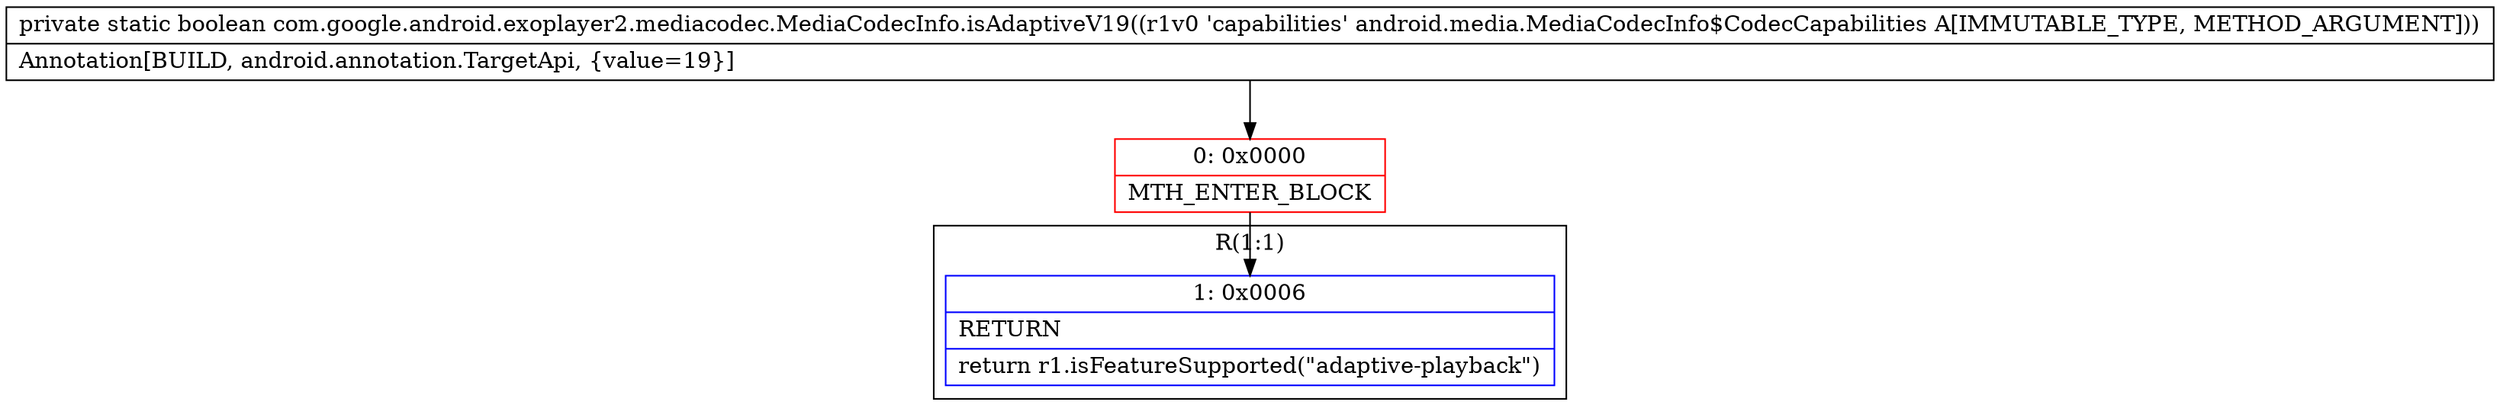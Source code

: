 digraph "CFG forcom.google.android.exoplayer2.mediacodec.MediaCodecInfo.isAdaptiveV19(Landroid\/media\/MediaCodecInfo$CodecCapabilities;)Z" {
subgraph cluster_Region_1902562059 {
label = "R(1:1)";
node [shape=record,color=blue];
Node_1 [shape=record,label="{1\:\ 0x0006|RETURN\l|return r1.isFeatureSupported(\"adaptive\-playback\")\l}"];
}
Node_0 [shape=record,color=red,label="{0\:\ 0x0000|MTH_ENTER_BLOCK\l}"];
MethodNode[shape=record,label="{private static boolean com.google.android.exoplayer2.mediacodec.MediaCodecInfo.isAdaptiveV19((r1v0 'capabilities' android.media.MediaCodecInfo$CodecCapabilities A[IMMUTABLE_TYPE, METHOD_ARGUMENT]))  | Annotation[BUILD, android.annotation.TargetApi, \{value=19\}]\l}"];
MethodNode -> Node_0;
Node_0 -> Node_1;
}

